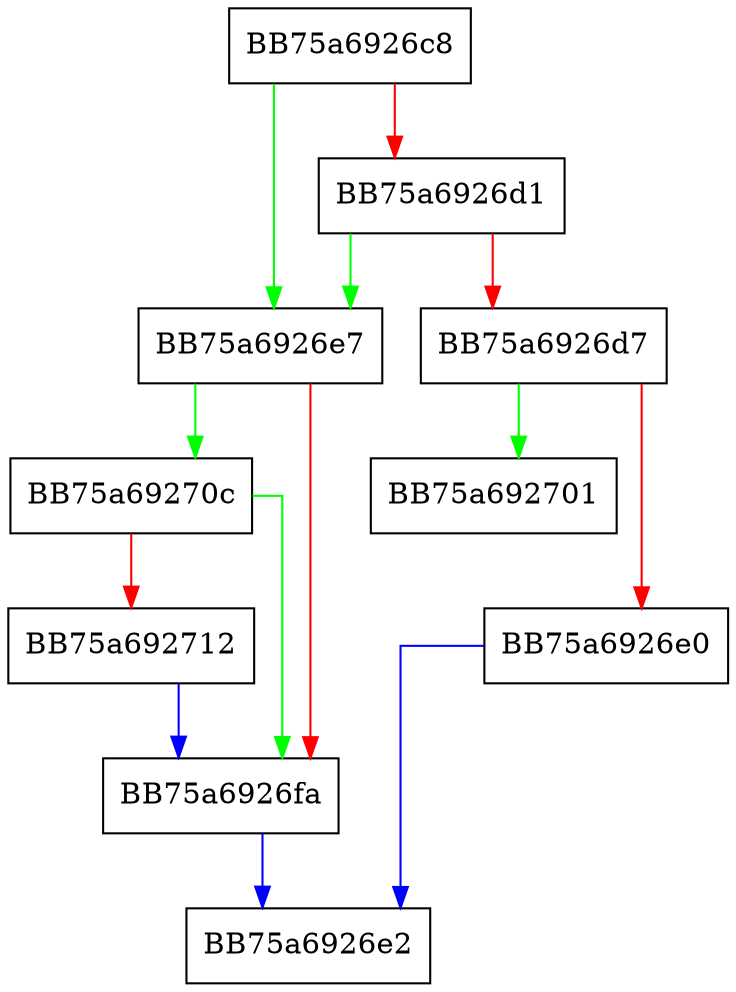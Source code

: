 digraph NpGetNriSuppressionList {
  node [shape="box"];
  graph [splines=ortho];
  BB75a6926c8 -> BB75a6926e7 [color="green"];
  BB75a6926c8 -> BB75a6926d1 [color="red"];
  BB75a6926d1 -> BB75a6926e7 [color="green"];
  BB75a6926d1 -> BB75a6926d7 [color="red"];
  BB75a6926d7 -> BB75a692701 [color="green"];
  BB75a6926d7 -> BB75a6926e0 [color="red"];
  BB75a6926e0 -> BB75a6926e2 [color="blue"];
  BB75a6926e7 -> BB75a69270c [color="green"];
  BB75a6926e7 -> BB75a6926fa [color="red"];
  BB75a6926fa -> BB75a6926e2 [color="blue"];
  BB75a69270c -> BB75a6926fa [color="green"];
  BB75a69270c -> BB75a692712 [color="red"];
  BB75a692712 -> BB75a6926fa [color="blue"];
}